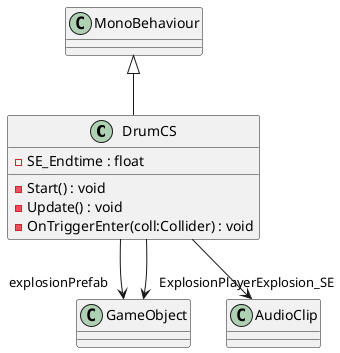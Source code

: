 @startuml
class DrumCS {
    - SE_Endtime : float
    - Start() : void
    - Update() : void
    - OnTriggerEnter(coll:Collider) : void
}
MonoBehaviour <|-- DrumCS
DrumCS --> "explosionPrefab" GameObject
DrumCS --> "ExplosionPlayer" GameObject
DrumCS --> "Explosion_SE" AudioClip
@enduml
